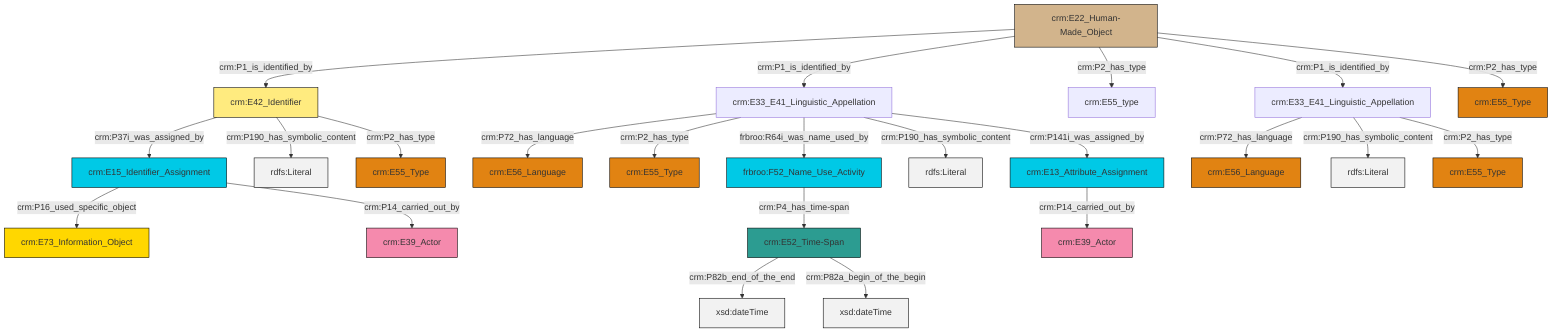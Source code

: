 graph TD
classDef Literal fill:#f2f2f2,stroke:#000000;
classDef CRM_Entity fill:#FFFFFF,stroke:#000000;
classDef Temporal_Entity fill:#00C9E6, stroke:#000000;
classDef Type fill:#E18312, stroke:#000000;
classDef Time-Span fill:#2C9C91, stroke:#000000;
classDef Appellation fill:#FFEB7F, stroke:#000000;
classDef Place fill:#008836, stroke:#000000;
classDef Persistent_Item fill:#B266B2, stroke:#000000;
classDef Conceptual_Object fill:#FFD700, stroke:#000000;
classDef Physical_Thing fill:#D2B48C, stroke:#000000;
classDef Actor fill:#f58aad, stroke:#000000;
classDef PC_Classes fill:#4ce600, stroke:#000000;
classDef Multi fill:#cccccc,stroke:#000000;

8["crm:E33_E41_Linguistic_Appellation"]:::Default -->|crm:P72_has_language| 9["crm:E56_Language"]:::Type
0["crm:E22_Human-Made_Object"]:::Physical_Thing -->|crm:P1_is_identified_by| 14["crm:E42_Identifier"]:::Appellation
0["crm:E22_Human-Made_Object"]:::Physical_Thing -->|crm:P1_is_identified_by| 2["crm:E33_E41_Linguistic_Appellation"]:::Default
2["crm:E33_E41_Linguistic_Appellation"]:::Default -->|crm:P72_has_language| 17["crm:E56_Language"]:::Type
18["crm:E52_Time-Span"]:::Time-Span -->|crm:P82b_end_of_the_end| 19[xsd:dateTime]:::Literal
15["frbroo:F52_Name_Use_Activity"]:::Temporal_Entity -->|crm:P4_has_time-span| 18["crm:E52_Time-Span"]:::Time-Span
18["crm:E52_Time-Span"]:::Time-Span -->|crm:P82a_begin_of_the_begin| 28[xsd:dateTime]:::Literal
2["crm:E33_E41_Linguistic_Appellation"]:::Default -->|crm:P2_has_type| 29["crm:E55_Type"]:::Type
8["crm:E33_E41_Linguistic_Appellation"]:::Default -->|crm:P190_has_symbolic_content| 30[rdfs:Literal]:::Literal
0["crm:E22_Human-Made_Object"]:::Physical_Thing -->|crm:P2_has_type| 31["crm:E55_type"]:::Default
21["crm:E15_Identifier_Assignment"]:::Temporal_Entity -->|crm:P16_used_specific_object| 33["crm:E73_Information_Object"]:::Conceptual_Object
2["crm:E33_E41_Linguistic_Appellation"]:::Default -->|frbroo:R64i_was_name_used_by| 15["frbroo:F52_Name_Use_Activity"]:::Temporal_Entity
21["crm:E15_Identifier_Assignment"]:::Temporal_Entity -->|crm:P14_carried_out_by| 23["crm:E39_Actor"]:::Actor
14["crm:E42_Identifier"]:::Appellation -->|crm:P37i_was_assigned_by| 21["crm:E15_Identifier_Assignment"]:::Temporal_Entity
2["crm:E33_E41_Linguistic_Appellation"]:::Default -->|crm:P190_has_symbolic_content| 35[rdfs:Literal]:::Literal
0["crm:E22_Human-Made_Object"]:::Physical_Thing -->|crm:P1_is_identified_by| 8["crm:E33_E41_Linguistic_Appellation"]:::Default
8["crm:E33_E41_Linguistic_Appellation"]:::Default -->|crm:P2_has_type| 4["crm:E55_Type"]:::Type
14["crm:E42_Identifier"]:::Appellation -->|crm:P190_has_symbolic_content| 38[rdfs:Literal]:::Literal
14["crm:E42_Identifier"]:::Appellation -->|crm:P2_has_type| 26["crm:E55_Type"]:::Type
0["crm:E22_Human-Made_Object"]:::Physical_Thing -->|crm:P2_has_type| 10["crm:E55_Type"]:::Type
6["crm:E13_Attribute_Assignment"]:::Temporal_Entity -->|crm:P14_carried_out_by| 12["crm:E39_Actor"]:::Actor
2["crm:E33_E41_Linguistic_Appellation"]:::Default -->|crm:P141i_was_assigned_by| 6["crm:E13_Attribute_Assignment"]:::Temporal_Entity